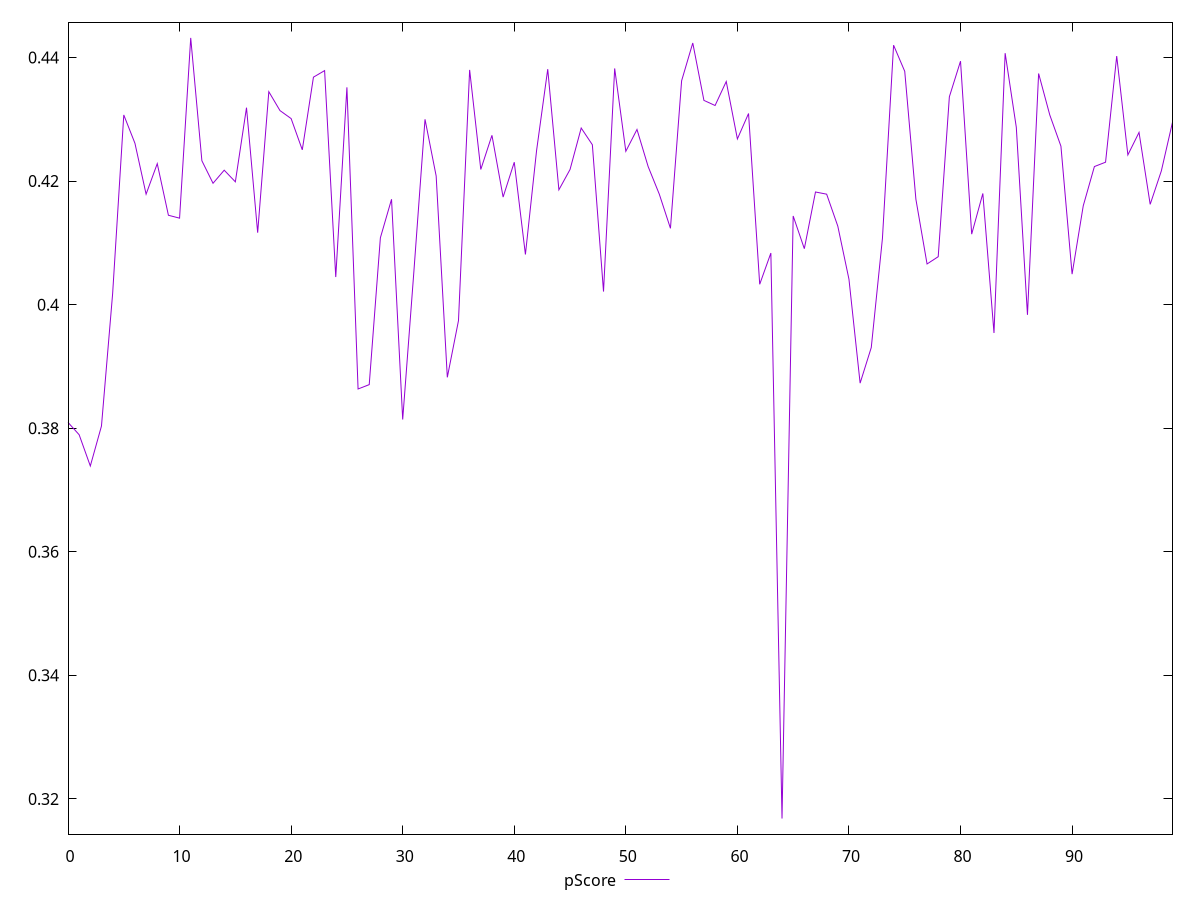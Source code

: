 reset

$pScore <<EOF
0 0.3809411764705882
1 0.3789411764705882
2 0.37388235294117644
3 0.38035294117647056
4 0.4017647058823529
5 0.43070588235294116
6 0.42611764705882355
7 0.4178823529411765
8 0.4228235294117647
9 0.41447058823529415
10 0.414
11 0.4431764705882353
12 0.4232941176470588
13 0.41964705882352943
14 0.42176470588235293
15 0.4198823529411765
16 0.4318823529411765
17 0.4116470588235294
18 0.4344705882352941
19 0.4314117647058824
20 0.4301176470588235
21 0.42505882352941177
22 0.4368235294117647
23 0.43788235294117644
24 0.40447058823529414
25 0.4351764705882353
26 0.38635294117647057
27 0.3870588235294118
28 0.4108235294117647
29 0.41705882352941176
30 0.38141176470588234
31 0.4052941176470588
32 0.43
33 0.4208235294117647
34 0.38823529411764707
35 0.39741176470588235
36 0.438
37 0.4218823529411765
38 0.4274117647058824
39 0.41741176470588237
40 0.42305882352941176
41 0.40811764705882353
42 0.42494117647058827
43 0.4381176470588235
44 0.41858823529411765
45 0.4218823529411765
46 0.42858823529411766
47 0.4258823529411765
48 0.4021176470588235
49 0.43823529411764706
50 0.4248235294117647
51 0.4283529411764706
52 0.4223529411764706
53 0.4178823529411765
54 0.4123529411764706
55 0.43623529411764705
56 0.4423529411764706
57 0.4330588235294118
58 0.43223529411764705
59 0.4361176470588235
60 0.4268235294117647
61 0.4309411764705882
62 0.4032941176470588
63 0.4083529411764706
64 0.3168235294117647
65 0.4143529411764706
66 0.40905882352941175
67 0.41823529411764704
68 0.4178823529411765
69 0.41270588235294114
70 0.4041176470588235
71 0.3872941176470588
72 0.3930588235294118
73 0.41070588235294114
74 0.442
75 0.43776470588235294
76 0.41705882352941176
77 0.40658823529411764
78 0.4077647058823529
79 0.4336470588235294
80 0.43941176470588234
81 0.41141176470588237
82 0.418
83 0.39541176470588235
84 0.44070588235294117
85 0.42870588235294116
86 0.3983529411764706
87 0.43741176470588233
88 0.43070588235294116
89 0.4256470588235294
90 0.40494117647058825
91 0.416
92 0.4223529411764706
93 0.42305882352941176
94 0.44023529411764706
95 0.42423529411764704
96 0.4278823529411765
97 0.41623529411764704
98 0.42164705882352943
99 0.4295294117647059
EOF

set key outside below
set xrange [0:99]
set yrange [0.3142964705882353:0.4457035294117647]
set trange [0.3142964705882353:0.4457035294117647]
set terminal svg size 640, 500 enhanced background rgb 'white'
set output "reports/report_00028_2021-02-24T12-49-42.674Z/uses-rel-preload/samples/music/pScore/values.svg"

plot $pScore title "pScore" with line

reset
